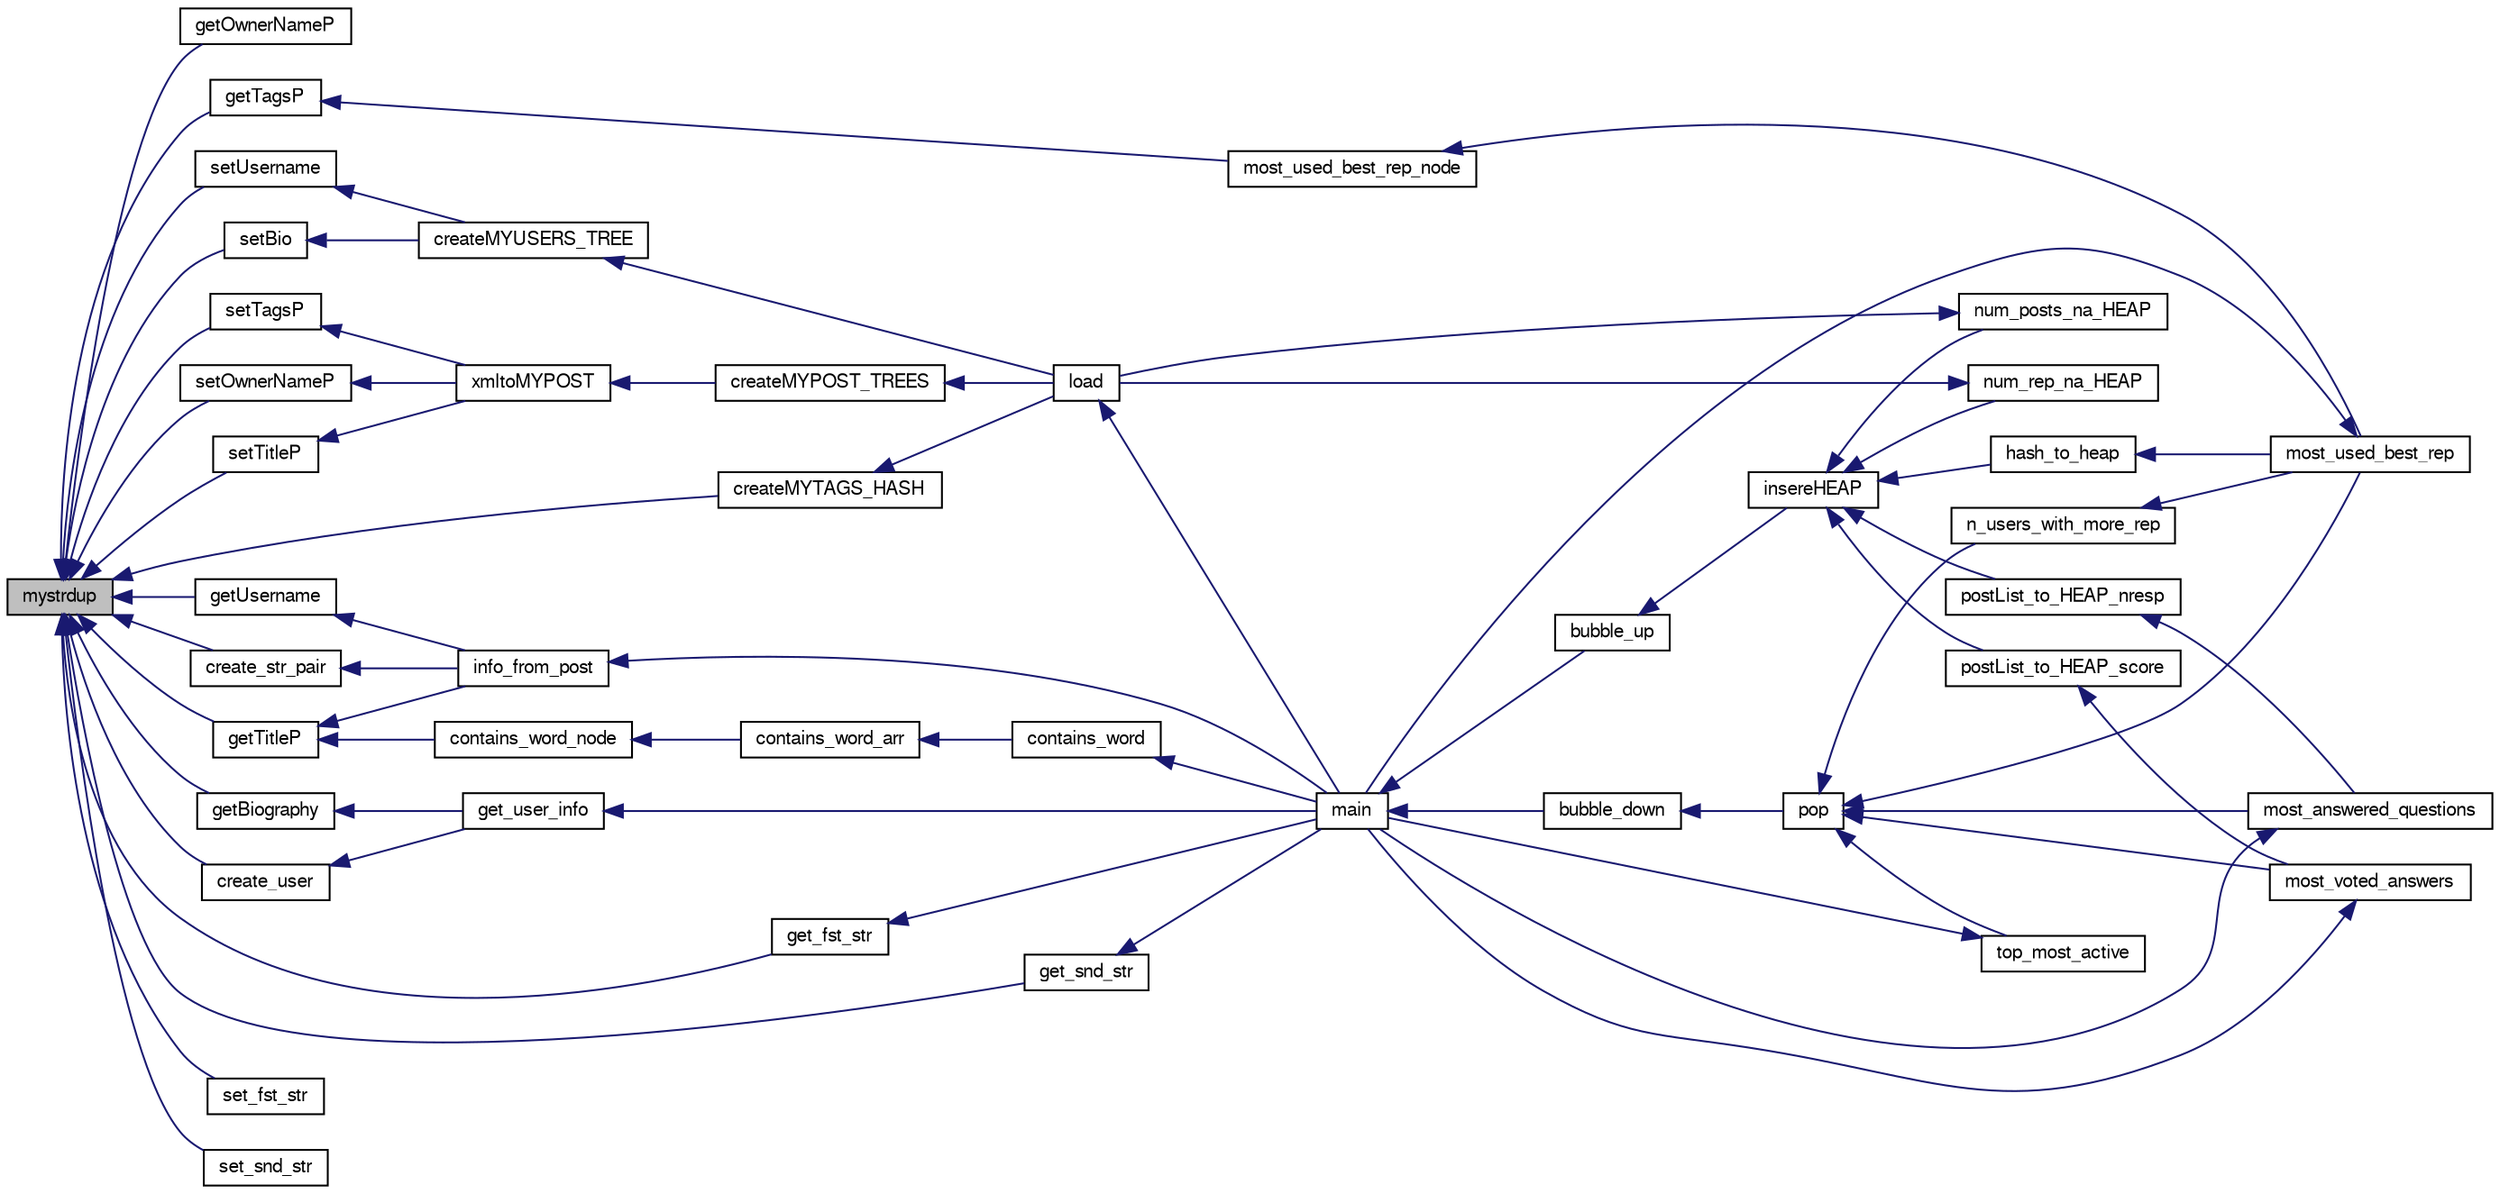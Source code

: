 digraph "mystrdup"
{
  edge [fontname="FreeSans",fontsize="10",labelfontname="FreeSans",labelfontsize="10"];
  node [fontname="FreeSans",fontsize="10",shape=record];
  rankdir="LR";
  Node1 [label="mystrdup",height=0.2,width=0.4,color="black", fillcolor="grey75", style="filled", fontcolor="black"];
  Node1 -> Node2 [dir="back",color="midnightblue",fontsize="10",style="solid",fontname="FreeSans"];
  Node2 [label="getOwnerNameP",height=0.2,width=0.4,color="black", fillcolor="white", style="filled",URL="$mypost_8h.html#afcc362d1c6d8a5dc32731a2d60610801",tooltip="Função que inicializa a (nossa) representação de um post na memória. "];
  Node1 -> Node3 [dir="back",color="midnightblue",fontsize="10",style="solid",fontname="FreeSans"];
  Node3 [label="setOwnerNameP",height=0.2,width=0.4,color="black", fillcolor="white", style="filled",URL="$mypost_8c.html#a42c14882153853dc9065c82a89f7c017",tooltip="Função que altera o OwnerName de um post. "];
  Node3 -> Node4 [dir="back",color="midnightblue",fontsize="10",style="solid",fontname="FreeSans"];
  Node4 [label="xmltoMYPOST",height=0.2,width=0.4,color="black", fillcolor="white", style="filled",URL="$mypost_8h.html#a31d58744923deed5e71d8e17d8ba41ef",tooltip="Função que copia informação de um nodo da estrutura do libxml2 para o análogo da nossa estrutura..."];
  Node4 -> Node5 [dir="back",color="midnightblue",fontsize="10",style="solid",fontname="FreeSans"];
  Node5 [label="createMYPOST_TREES",height=0.2,width=0.4,color="black", fillcolor="white", style="filled",URL="$loading_8h.html#a52422d368261141da27ba7efc94ef364",tooltip="Função que cria as àrvores balanceadas de posts segundo id e data de criação. "];
  Node5 -> Node6 [dir="back",color="midnightblue",fontsize="10",style="solid",fontname="FreeSans"];
  Node6 [label="load",height=0.2,width=0.4,color="black", fillcolor="white", style="filled",URL="$interface_8h.html#a644c94e592239aa49a0cf315d69b1c64",tooltip="Função dá load aos ficheiros xml. "];
  Node6 -> Node7 [dir="back",color="midnightblue",fontsize="10",style="solid",fontname="FreeSans"];
  Node7 [label="main",height=0.2,width=0.4,color="black", fillcolor="white", style="filled",URL="$main_8c.html#ae66f6b31b5ad750f1fe042a706a4e3d4"];
  Node7 -> Node8 [dir="back",color="midnightblue",fontsize="10",style="solid",fontname="FreeSans"];
  Node8 [label="bubble_up",height=0.2,width=0.4,color="black", fillcolor="white", style="filled",URL="$myheap_8h.html#ace1f2a5d5bc48b367d1fd893827ec140",tooltip="Função que coloca o último elemento adicionado na sua posição correta. "];
  Node8 -> Node9 [dir="back",color="midnightblue",fontsize="10",style="solid",fontname="FreeSans"];
  Node9 [label="insereHEAP",height=0.2,width=0.4,color="black", fillcolor="white", style="filled",URL="$myheap_8h.html#a844070e8301ff20531948818379ca7f9",tooltip="Função que insere um novo elemento na heap. "];
  Node9 -> Node10 [dir="back",color="midnightblue",fontsize="10",style="solid",fontname="FreeSans"];
  Node10 [label="num_posts_na_HEAP",height=0.2,width=0.4,color="black", fillcolor="white", style="filled",URL="$interface_8c.html#ae5f33a943c4ae2dae9412708c17cc53f",tooltip="Função auxiliar adiciona a informação da data de um nodo MYUSER numa heap. "];
  Node10 -> Node6 [dir="back",color="midnightblue",fontsize="10",style="solid",fontname="FreeSans"];
  Node9 -> Node11 [dir="back",color="midnightblue",fontsize="10",style="solid",fontname="FreeSans"];
  Node11 [label="num_rep_na_HEAP",height=0.2,width=0.4,color="black", fillcolor="white", style="filled",URL="$interface_8c.html#a37bc5ac324407a740abf0344028521dc",tooltip="Função auxiliar que adiciona a informação da data de um nodo MYUSER numa heap para reputação..."];
  Node11 -> Node6 [dir="back",color="midnightblue",fontsize="10",style="solid",fontname="FreeSans"];
  Node9 -> Node12 [dir="back",color="midnightblue",fontsize="10",style="solid",fontname="FreeSans"];
  Node12 [label="postList_to_HEAP_score",height=0.2,width=0.4,color="black", fillcolor="white", style="filled",URL="$interface_8c.html#abaa41336f16a88d117077daca2dabce3",tooltip="Função auxiliar que adiciona a informação da data de um nodo STACKPOST numa heap para scores..."];
  Node12 -> Node13 [dir="back",color="midnightblue",fontsize="10",style="solid",fontname="FreeSans"];
  Node13 [label="most_voted_answers",height=0.2,width=0.4,color="black", fillcolor="white", style="filled",URL="$interface_8h.html#abee0976337de52cefdc4e840c803f2f4",tooltip="Função que dado um intervalo de tempo calcula os N posts com melhor score. "];
  Node13 -> Node7 [dir="back",color="midnightblue",fontsize="10",style="solid",fontname="FreeSans"];
  Node9 -> Node14 [dir="back",color="midnightblue",fontsize="10",style="solid",fontname="FreeSans"];
  Node14 [label="postList_to_HEAP_nresp",height=0.2,width=0.4,color="black", fillcolor="white", style="filled",URL="$interface_8c.html#ae434a780bfd43f9d1b3a667b615fef31",tooltip="Função auxiliar que adiciona a informação da data de um nodo STACKPOST numa heap para perguntas com m..."];
  Node14 -> Node15 [dir="back",color="midnightblue",fontsize="10",style="solid",fontname="FreeSans"];
  Node15 [label="most_answered_questions",height=0.2,width=0.4,color="black", fillcolor="white", style="filled",URL="$interface_8h.html#a4847929aa84113b38e6804acefdfd6a4",tooltip="Função que dado um intervalo de tempo calcula as N perguntas com mais respostas. "];
  Node15 -> Node7 [dir="back",color="midnightblue",fontsize="10",style="solid",fontname="FreeSans"];
  Node9 -> Node16 [dir="back",color="midnightblue",fontsize="10",style="solid",fontname="FreeSans"];
  Node16 [label="hash_to_heap",height=0.2,width=0.4,color="black", fillcolor="white", style="filled",URL="$interface_8c.html#ad09b4104b58f6cfbf30d1dabd69d00b6",tooltip="Função auxiliar compatível com a API do glib para inserir numa heap os dados da hashtable com as ocor..."];
  Node16 -> Node17 [dir="back",color="midnightblue",fontsize="10",style="solid",fontname="FreeSans"];
  Node17 [label="most_used_best_rep",height=0.2,width=0.4,color="black", fillcolor="white", style="filled",URL="$interface_8h.html#aa048ff54eec00113e9e16d530370fcc1",tooltip="Função que obtém o número de ocorrencias das N tags mais usadas num dado período de tempo pelos N use..."];
  Node17 -> Node7 [dir="back",color="midnightblue",fontsize="10",style="solid",fontname="FreeSans"];
  Node7 -> Node18 [dir="back",color="midnightblue",fontsize="10",style="solid",fontname="FreeSans"];
  Node18 [label="bubble_down",height=0.2,width=0.4,color="black", fillcolor="white", style="filled",URL="$myheap_8h.html#a8060dd960c3242b7250e5a7d730593d6",tooltip="Função que realiza as operações necessárias depois de se retirar um elemento. "];
  Node18 -> Node19 [dir="back",color="midnightblue",fontsize="10",style="solid",fontname="FreeSans"];
  Node19 [label="pop",height=0.2,width=0.4,color="black", fillcolor="white", style="filled",URL="$myheap_8h.html#a835a400b71780f44bd1e8e00afe03e25",tooltip="Função que retira um elemento na heap. "];
  Node19 -> Node20 [dir="back",color="midnightblue",fontsize="10",style="solid",fontname="FreeSans"];
  Node20 [label="top_most_active",height=0.2,width=0.4,color="black", fillcolor="white", style="filled",URL="$interface_8h.html#aea6f8074566f0a5373ea67b3469fd4cc",tooltip="Função que calcula os N utilizadores com mais posts. "];
  Node20 -> Node7 [dir="back",color="midnightblue",fontsize="10",style="solid",fontname="FreeSans"];
  Node19 -> Node13 [dir="back",color="midnightblue",fontsize="10",style="solid",fontname="FreeSans"];
  Node19 -> Node15 [dir="back",color="midnightblue",fontsize="10",style="solid",fontname="FreeSans"];
  Node19 -> Node21 [dir="back",color="midnightblue",fontsize="10",style="solid",fontname="FreeSans"];
  Node21 [label="n_users_with_more_rep",height=0.2,width=0.4,color="black", fillcolor="white", style="filled",URL="$interface_8c.html#abfa5eaef67b944c1707d738fcc581d97",tooltip="Função auxiliar que calcula os N utilizadores com melhor rep. "];
  Node21 -> Node17 [dir="back",color="midnightblue",fontsize="10",style="solid",fontname="FreeSans"];
  Node19 -> Node17 [dir="back",color="midnightblue",fontsize="10",style="solid",fontname="FreeSans"];
  Node1 -> Node22 [dir="back",color="midnightblue",fontsize="10",style="solid",fontname="FreeSans"];
  Node22 [label="getTitleP",height=0.2,width=0.4,color="black", fillcolor="white", style="filled",URL="$mypost_8h.html#ae9db454692841ddbc796cbaf34327d49",tooltip="Função que obtém o título de um post. "];
  Node22 -> Node23 [dir="back",color="midnightblue",fontsize="10",style="solid",fontname="FreeSans"];
  Node23 [label="info_from_post",height=0.2,width=0.4,color="black", fillcolor="white", style="filled",URL="$interface_8h.html#ac297866fc062cda7f009927571ab55dc",tooltip="Função retorna a informacao de um post. "];
  Node23 -> Node7 [dir="back",color="midnightblue",fontsize="10",style="solid",fontname="FreeSans"];
  Node22 -> Node24 [dir="back",color="midnightblue",fontsize="10",style="solid",fontname="FreeSans"];
  Node24 [label="contains_word_node",height=0.2,width=0.4,color="black", fillcolor="white", style="filled",URL="$interface_8c.html#a3f33f9edbd4cc262c4290a5ff3f3fbe9",tooltip="Função a aplicar aos posts a ser visitados na travessia, auxiliar á query 8. "];
  Node24 -> Node25 [dir="back",color="midnightblue",fontsize="10",style="solid",fontname="FreeSans"];
  Node25 [label="contains_word_arr",height=0.2,width=0.4,color="black", fillcolor="white", style="filled",URL="$interface_8c.html#a5570e7f8754d65a12928c760cc6e4232",tooltip="Função a aplicar ao array de posts efetuados no mesmo dia, auxiliar á query 8. "];
  Node25 -> Node26 [dir="back",color="midnightblue",fontsize="10",style="solid",fontname="FreeSans"];
  Node26 [label="contains_word",height=0.2,width=0.4,color="black", fillcolor="white", style="filled",URL="$interface_8h.html#aade1f77088e1f4e6806c3ee8d33a5d41",tooltip="Função que obtém os id&#39;s das N perguntas mais recentes cujo título contém uma dada palavra..."];
  Node26 -> Node7 [dir="back",color="midnightblue",fontsize="10",style="solid",fontname="FreeSans"];
  Node1 -> Node27 [dir="back",color="midnightblue",fontsize="10",style="solid",fontname="FreeSans"];
  Node27 [label="setTitleP",height=0.2,width=0.4,color="black", fillcolor="white", style="filled",URL="$mypost_8c.html#ae4093d4d4d69ee536b4cc73430d4c443",tooltip="Função que altera o título de um post. "];
  Node27 -> Node4 [dir="back",color="midnightblue",fontsize="10",style="solid",fontname="FreeSans"];
  Node1 -> Node28 [dir="back",color="midnightblue",fontsize="10",style="solid",fontname="FreeSans"];
  Node28 [label="getTagsP",height=0.2,width=0.4,color="black", fillcolor="white", style="filled",URL="$mypost_8h.html#aa6d40388c37817d0cf42aeb4a9329f41",tooltip="Função que obtém as tags de um post. "];
  Node28 -> Node29 [dir="back",color="midnightblue",fontsize="10",style="solid",fontname="FreeSans"];
  Node29 [label="most_used_best_rep_node",height=0.2,width=0.4,color="black", fillcolor="white", style="filled",URL="$interface_8c.html#a8ee66587cb32909b7e538efbc9d32f0b",tooltip="Função auxiliar à query 11 que será aplicada a cada nodo da lista de posts em cada nodo da árvore org..."];
  Node29 -> Node17 [dir="back",color="midnightblue",fontsize="10",style="solid",fontname="FreeSans"];
  Node1 -> Node30 [dir="back",color="midnightblue",fontsize="10",style="solid",fontname="FreeSans"];
  Node30 [label="setTagsP",height=0.2,width=0.4,color="black", fillcolor="white", style="filled",URL="$mypost_8c.html#a7036475164827dfb021ebb4e54b1bc8e",tooltip="Função que altera a lista de tags de um post. "];
  Node30 -> Node4 [dir="back",color="midnightblue",fontsize="10",style="solid",fontname="FreeSans"];
  Node1 -> Node31 [dir="back",color="midnightblue",fontsize="10",style="solid",fontname="FreeSans"];
  Node31 [label="createMYTAGS_HASH",height=0.2,width=0.4,color="black", fillcolor="white", style="filled",URL="$mytags_8h.html#a011d090eff9ffacec73564383b5135f7",tooltip="Função que efetua o parsing do ficheiro das Tags e as coloca numa tabela de hash do glib..."];
  Node31 -> Node6 [dir="back",color="midnightblue",fontsize="10",style="solid",fontname="FreeSans"];
  Node1 -> Node32 [dir="back",color="midnightblue",fontsize="10",style="solid",fontname="FreeSans"];
  Node32 [label="getUsername",height=0.2,width=0.4,color="black", fillcolor="white", style="filled",URL="$myuser_8h.html#ac8aea2a9e5ca24fabec193fc49100f88",tooltip="Função que devolve o Username do user. "];
  Node32 -> Node23 [dir="back",color="midnightblue",fontsize="10",style="solid",fontname="FreeSans"];
  Node1 -> Node33 [dir="back",color="midnightblue",fontsize="10",style="solid",fontname="FreeSans"];
  Node33 [label="getBiography",height=0.2,width=0.4,color="black", fillcolor="white", style="filled",URL="$myuser_8h.html#a2a7ce5ed70d0b45d4b08de0f259e1bbc",tooltip="Função que devolve a biografia do user. "];
  Node33 -> Node34 [dir="back",color="midnightblue",fontsize="10",style="solid",fontname="FreeSans"];
  Node34 [label="get_user_info",height=0.2,width=0.4,color="black", fillcolor="white", style="filled",URL="$interface_8h.html#abbe8e56c4e4552c93a81a625ea641869",tooltip="Função que dado um id de um user devolve informacao sobre este mesmo. "];
  Node34 -> Node7 [dir="back",color="midnightblue",fontsize="10",style="solid",fontname="FreeSans"];
  Node1 -> Node35 [dir="back",color="midnightblue",fontsize="10",style="solid",fontname="FreeSans"];
  Node35 [label="setBio",height=0.2,width=0.4,color="black", fillcolor="white", style="filled",URL="$myuser_8c.html#af21f1f8f22ee05837bade70fb725aa5e",tooltip="Função que altera a biografia de um user. "];
  Node35 -> Node36 [dir="back",color="midnightblue",fontsize="10",style="solid",fontname="FreeSans"];
  Node36 [label="createMYUSERS_TREE",height=0.2,width=0.4,color="black", fillcolor="white", style="filled",URL="$myuser_8h.html#a773f5af522e3e98df29de85f9d01efd0",tooltip="Função lê o ficheiro User.xml e cria uma arvore. "];
  Node36 -> Node6 [dir="back",color="midnightblue",fontsize="10",style="solid",fontname="FreeSans"];
  Node1 -> Node37 [dir="back",color="midnightblue",fontsize="10",style="solid",fontname="FreeSans"];
  Node37 [label="setUsername",height=0.2,width=0.4,color="black", fillcolor="white", style="filled",URL="$myuser_8c.html#ada309f176f1c06c034ef9d4a44ce3da6",tooltip="Função que obtém altera o nome de um user. "];
  Node37 -> Node36 [dir="back",color="midnightblue",fontsize="10",style="solid",fontname="FreeSans"];
  Node1 -> Node38 [dir="back",color="midnightblue",fontsize="10",style="solid",fontname="FreeSans"];
  Node38 [label="create_str_pair",height=0.2,width=0.4,color="black", fillcolor="white", style="filled",URL="$pair_8h.html#a74ded53b8d5331583b8dd5ed1903d99d"];
  Node38 -> Node23 [dir="back",color="midnightblue",fontsize="10",style="solid",fontname="FreeSans"];
  Node1 -> Node39 [dir="back",color="midnightblue",fontsize="10",style="solid",fontname="FreeSans"];
  Node39 [label="set_fst_str",height=0.2,width=0.4,color="black", fillcolor="white", style="filled",URL="$pair_8h.html#aca85b04304bf95b78e31e0636fc93cec"];
  Node1 -> Node40 [dir="back",color="midnightblue",fontsize="10",style="solid",fontname="FreeSans"];
  Node40 [label="set_snd_str",height=0.2,width=0.4,color="black", fillcolor="white", style="filled",URL="$pair_8h.html#ae94e4049f9dc9ae0074c45335b88bb0d"];
  Node1 -> Node41 [dir="back",color="midnightblue",fontsize="10",style="solid",fontname="FreeSans"];
  Node41 [label="get_fst_str",height=0.2,width=0.4,color="black", fillcolor="white", style="filled",URL="$pair_8h.html#a7fd7e0de9b36a881aea105f87e937b66"];
  Node41 -> Node7 [dir="back",color="midnightblue",fontsize="10",style="solid",fontname="FreeSans"];
  Node1 -> Node42 [dir="back",color="midnightblue",fontsize="10",style="solid",fontname="FreeSans"];
  Node42 [label="get_snd_str",height=0.2,width=0.4,color="black", fillcolor="white", style="filled",URL="$pair_8h.html#aeaab07e30eb8dc91dbd9adae4b3be6d4"];
  Node42 -> Node7 [dir="back",color="midnightblue",fontsize="10",style="solid",fontname="FreeSans"];
  Node1 -> Node43 [dir="back",color="midnightblue",fontsize="10",style="solid",fontname="FreeSans"];
  Node43 [label="create_user",height=0.2,width=0.4,color="black", fillcolor="white", style="filled",URL="$user_8h.html#a013a8ac90e9b8bd84b81ffc43c1b5f97"];
  Node43 -> Node34 [dir="back",color="midnightblue",fontsize="10",style="solid",fontname="FreeSans"];
}
